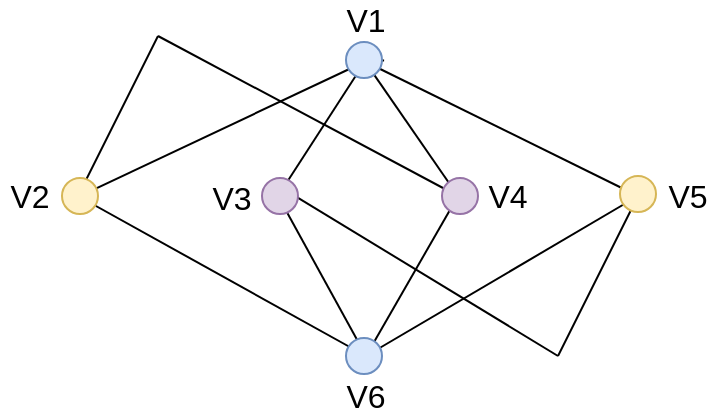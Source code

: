 <mxfile version="21.6.5" type="github">
  <diagram name="Halaman-1" id="5-k7iXP6f-4mmintgY8N">
    <mxGraphModel dx="733" dy="445" grid="1" gridSize="10" guides="1" tooltips="1" connect="1" arrows="1" fold="1" page="0" pageScale="1" pageWidth="1920" pageHeight="1200" math="0" shadow="0">
      <root>
        <mxCell id="0" />
        <mxCell id="1" parent="0" />
        <mxCell id="2N-sbrwSspnU4C0HlDTn-1" value="" style="shape=waypoint;sketch=0;fillStyle=solid;size=6;pointerEvents=1;points=[];fillColor=#dae8fc;resizable=0;rotatable=0;perimeter=centerPerimeter;snapToPoint=1;fontSize=16;strokeColor=#6c8ebf;strokeWidth=5;" vertex="1" parent="1">
          <mxGeometry x="214" y="202" width="20" height="20" as="geometry" />
        </mxCell>
        <mxCell id="2N-sbrwSspnU4C0HlDTn-38" value="" style="endArrow=none;html=1;rounded=0;fontSize=12;startSize=8;endSize=8;curved=1;" edge="1" parent="1" source="2N-sbrwSspnU4C0HlDTn-77">
          <mxGeometry width="50" height="50" relative="1" as="geometry">
            <mxPoint x="80" y="280" as="sourcePoint" />
            <mxPoint x="221" y="214" as="targetPoint" />
          </mxGeometry>
        </mxCell>
        <mxCell id="2N-sbrwSspnU4C0HlDTn-39" value="" style="endArrow=none;html=1;rounded=0;fontSize=12;startSize=8;endSize=8;curved=1;" edge="1" parent="1">
          <mxGeometry width="50" height="50" relative="1" as="geometry">
            <mxPoint x="226" y="214" as="sourcePoint" />
            <mxPoint x="360" y="280" as="targetPoint" />
          </mxGeometry>
        </mxCell>
        <mxCell id="2N-sbrwSspnU4C0HlDTn-41" value="" style="shape=waypoint;sketch=0;fillStyle=solid;size=6;pointerEvents=1;points=[];fillColor=#dae8fc;resizable=0;rotatable=0;perimeter=centerPerimeter;snapToPoint=1;fontSize=16;strokeColor=#6c8ebf;strokeWidth=5;" vertex="1" parent="1">
          <mxGeometry x="214" y="350" width="20" height="20" as="geometry" />
        </mxCell>
        <mxCell id="2N-sbrwSspnU4C0HlDTn-42" value="" style="endArrow=none;html=1;rounded=0;fontSize=12;startSize=8;endSize=8;curved=1;exitDx=0;exitDy=0;exitPerimeter=0;" edge="1" parent="1" source="2N-sbrwSspnU4C0HlDTn-46">
          <mxGeometry width="50" height="50" relative="1" as="geometry">
            <mxPoint x="220" y="400" as="sourcePoint" />
            <mxPoint x="360" y="280" as="targetPoint" />
          </mxGeometry>
        </mxCell>
        <mxCell id="2N-sbrwSspnU4C0HlDTn-43" value="" style="endArrow=none;html=1;rounded=0;fontSize=12;startSize=8;endSize=8;curved=1;" edge="1" parent="1" source="2N-sbrwSspnU4C0HlDTn-44">
          <mxGeometry width="50" height="50" relative="1" as="geometry">
            <mxPoint x="30" y="330" as="sourcePoint" />
            <mxPoint x="80" y="280" as="targetPoint" />
          </mxGeometry>
        </mxCell>
        <mxCell id="2N-sbrwSspnU4C0HlDTn-45" value="" style="endArrow=none;html=1;rounded=0;fontSize=12;startSize=8;endSize=8;curved=1;" edge="1" parent="1" source="2N-sbrwSspnU4C0HlDTn-41" target="2N-sbrwSspnU4C0HlDTn-44">
          <mxGeometry width="50" height="50" relative="1" as="geometry">
            <mxPoint x="224" y="360" as="sourcePoint" />
            <mxPoint x="80" y="280" as="targetPoint" />
          </mxGeometry>
        </mxCell>
        <mxCell id="2N-sbrwSspnU4C0HlDTn-44" value="" style="shape=waypoint;sketch=0;fillStyle=solid;size=6;pointerEvents=1;points=[];fillColor=none;resizable=0;rotatable=0;perimeter=centerPerimeter;snapToPoint=1;fontSize=16;" vertex="1" parent="1">
          <mxGeometry x="70" y="270" width="20" height="20" as="geometry" />
        </mxCell>
        <mxCell id="2N-sbrwSspnU4C0HlDTn-47" value="" style="endArrow=none;html=1;rounded=0;fontSize=12;startSize=8;endSize=8;curved=1;exitX=0.567;exitY=0.308;exitDx=0;exitDy=0;exitPerimeter=0;" edge="1" parent="1" source="2N-sbrwSspnU4C0HlDTn-41" target="2N-sbrwSspnU4C0HlDTn-46">
          <mxGeometry width="50" height="50" relative="1" as="geometry">
            <mxPoint x="224" y="360" as="sourcePoint" />
            <mxPoint x="360" y="280" as="targetPoint" />
          </mxGeometry>
        </mxCell>
        <mxCell id="2N-sbrwSspnU4C0HlDTn-46" value="" style="shape=waypoint;sketch=0;fillStyle=solid;size=6;pointerEvents=1;points=[];fillColor=none;resizable=0;rotatable=0;perimeter=centerPerimeter;snapToPoint=1;fontSize=16;" vertex="1" parent="1">
          <mxGeometry x="350" y="270" width="20" height="20" as="geometry" />
        </mxCell>
        <mxCell id="2N-sbrwSspnU4C0HlDTn-49" value="" style="shape=waypoint;sketch=0;fillStyle=solid;size=6;pointerEvents=1;points=[];fillColor=none;resizable=0;rotatable=0;perimeter=centerPerimeter;snapToPoint=1;fontSize=16;" vertex="1" parent="1">
          <mxGeometry x="170" y="270" width="20" height="20" as="geometry" />
        </mxCell>
        <mxCell id="2N-sbrwSspnU4C0HlDTn-50" value="" style="shape=waypoint;sketch=0;fillStyle=solid;size=6;pointerEvents=1;points=[];fillColor=none;resizable=0;rotatable=0;perimeter=centerPerimeter;snapToPoint=1;fontSize=16;" vertex="1" parent="1">
          <mxGeometry x="260" y="270" width="20" height="20" as="geometry" />
        </mxCell>
        <mxCell id="2N-sbrwSspnU4C0HlDTn-51" value="" style="endArrow=none;html=1;rounded=0;fontSize=12;startSize=8;endSize=8;curved=1;exitX=0.725;exitY=1.142;exitDx=0;exitDy=0;exitPerimeter=0;entryX=0.4;entryY=0.292;entryDx=0;entryDy=0;entryPerimeter=0;" edge="1" parent="1" source="2N-sbrwSspnU4C0HlDTn-49" target="2N-sbrwSspnU4C0HlDTn-1">
          <mxGeometry width="50" height="50" relative="1" as="geometry">
            <mxPoint x="180" y="260" as="sourcePoint" />
            <mxPoint x="230" y="210" as="targetPoint" />
          </mxGeometry>
        </mxCell>
        <mxCell id="2N-sbrwSspnU4C0HlDTn-52" value="" style="endArrow=none;html=1;rounded=0;fontSize=12;startSize=8;endSize=8;curved=1;exitX=1.058;exitY=0.517;exitDx=0;exitDy=0;exitPerimeter=0;" edge="1" parent="1" source="2N-sbrwSspnU4C0HlDTn-69" target="2N-sbrwSspnU4C0HlDTn-1">
          <mxGeometry width="50" height="50" relative="1" as="geometry">
            <mxPoint x="190" y="290" as="sourcePoint" />
            <mxPoint x="234" y="222" as="targetPoint" />
          </mxGeometry>
        </mxCell>
        <mxCell id="2N-sbrwSspnU4C0HlDTn-53" value="" style="endArrow=none;html=1;rounded=0;fontSize=12;startSize=8;endSize=8;curved=1;exitX=0.525;exitY=0.142;exitDx=0;exitDy=0;exitPerimeter=0;" edge="1" parent="1" source="2N-sbrwSspnU4C0HlDTn-41" target="2N-sbrwSspnU4C0HlDTn-49">
          <mxGeometry width="50" height="50" relative="1" as="geometry">
            <mxPoint x="200" y="300" as="sourcePoint" />
            <mxPoint x="244" y="232" as="targetPoint" />
          </mxGeometry>
        </mxCell>
        <mxCell id="2N-sbrwSspnU4C0HlDTn-54" value="" style="endArrow=none;html=1;rounded=0;fontSize=12;startSize=8;endSize=8;curved=1;exitX=0.733;exitY=0.308;exitDx=0;exitDy=0;exitPerimeter=0;" edge="1" parent="1" source="2N-sbrwSspnU4C0HlDTn-41" target="2N-sbrwSspnU4C0HlDTn-50">
          <mxGeometry width="50" height="50" relative="1" as="geometry">
            <mxPoint x="210" y="310" as="sourcePoint" />
            <mxPoint x="254" y="242" as="targetPoint" />
          </mxGeometry>
        </mxCell>
        <mxCell id="2N-sbrwSspnU4C0HlDTn-55" value="" style="endArrow=none;html=1;rounded=0;fontSize=12;startSize=8;endSize=8;curved=1;entryX=0.808;entryY=0.433;entryDx=0;entryDy=0;entryPerimeter=0;" edge="1" parent="1" source="2N-sbrwSspnU4C0HlDTn-72" target="2N-sbrwSspnU4C0HlDTn-49">
          <mxGeometry width="50" height="50" relative="1" as="geometry">
            <mxPoint x="320" y="360" as="sourcePoint" />
            <mxPoint x="180" y="280" as="targetPoint" />
          </mxGeometry>
        </mxCell>
        <mxCell id="2N-sbrwSspnU4C0HlDTn-56" value="" style="endArrow=none;html=1;rounded=0;fontSize=12;startSize=8;endSize=8;curved=1;" edge="1" parent="1" target="2N-sbrwSspnU4C0HlDTn-46">
          <mxGeometry width="50" height="50" relative="1" as="geometry">
            <mxPoint x="320" y="360" as="sourcePoint" />
            <mxPoint x="370" y="310" as="targetPoint" />
          </mxGeometry>
        </mxCell>
        <mxCell id="2N-sbrwSspnU4C0HlDTn-57" value="" style="endArrow=none;html=1;rounded=0;fontSize=12;startSize=8;endSize=8;curved=1;entryX=1.142;entryY=0.35;entryDx=0;entryDy=0;entryPerimeter=0;" edge="1" parent="1" target="2N-sbrwSspnU4C0HlDTn-50">
          <mxGeometry width="50" height="50" relative="1" as="geometry">
            <mxPoint x="120" y="200" as="sourcePoint" />
            <mxPoint x="120" y="200" as="targetPoint" />
          </mxGeometry>
        </mxCell>
        <mxCell id="2N-sbrwSspnU4C0HlDTn-58" value="" style="endArrow=none;html=1;rounded=0;fontSize=12;startSize=8;endSize=8;curved=1;" edge="1" parent="1">
          <mxGeometry width="50" height="50" relative="1" as="geometry">
            <mxPoint x="80" y="280" as="sourcePoint" />
            <mxPoint x="120" y="200" as="targetPoint" />
          </mxGeometry>
        </mxCell>
        <mxCell id="2N-sbrwSspnU4C0HlDTn-59" value="V1" style="text;strokeColor=none;fillColor=none;html=1;align=center;verticalAlign=middle;whiteSpace=wrap;rounded=0;fontSize=16;" vertex="1" parent="1">
          <mxGeometry x="209" y="182" width="30" height="20" as="geometry" />
        </mxCell>
        <mxCell id="2N-sbrwSspnU4C0HlDTn-60" value="V6" style="text;strokeColor=none;fillColor=none;html=1;align=center;verticalAlign=middle;whiteSpace=wrap;rounded=0;fontSize=16;" vertex="1" parent="1">
          <mxGeometry x="209" y="370" width="30" height="20" as="geometry" />
        </mxCell>
        <mxCell id="2N-sbrwSspnU4C0HlDTn-61" value="V2" style="text;strokeColor=none;fillColor=none;html=1;align=center;verticalAlign=middle;whiteSpace=wrap;rounded=0;fontSize=16;" vertex="1" parent="1">
          <mxGeometry x="41" y="270" width="30" height="20" as="geometry" />
        </mxCell>
        <mxCell id="2N-sbrwSspnU4C0HlDTn-62" value="V5" style="text;strokeColor=none;fillColor=none;html=1;align=center;verticalAlign=middle;whiteSpace=wrap;rounded=0;fontSize=16;" vertex="1" parent="1">
          <mxGeometry x="370" y="270" width="30" height="20" as="geometry" />
        </mxCell>
        <mxCell id="2N-sbrwSspnU4C0HlDTn-63" value="V3" style="text;strokeColor=none;fillColor=none;html=1;align=center;verticalAlign=middle;whiteSpace=wrap;rounded=0;fontSize=16;" vertex="1" parent="1">
          <mxGeometry x="142" y="271" width="30" height="20" as="geometry" />
        </mxCell>
        <mxCell id="2N-sbrwSspnU4C0HlDTn-64" value="V4" style="text;strokeColor=none;fillColor=none;html=1;align=center;verticalAlign=middle;whiteSpace=wrap;rounded=0;fontSize=16;" vertex="1" parent="1">
          <mxGeometry x="280" y="270" width="30" height="20" as="geometry" />
        </mxCell>
        <mxCell id="2N-sbrwSspnU4C0HlDTn-70" value="" style="endArrow=none;html=1;rounded=0;fontSize=12;startSize=8;endSize=8;curved=1;exitX=1.058;exitY=0.517;exitDx=0;exitDy=0;exitPerimeter=0;" edge="1" parent="1" source="2N-sbrwSspnU4C0HlDTn-50" target="2N-sbrwSspnU4C0HlDTn-69">
          <mxGeometry width="50" height="50" relative="1" as="geometry">
            <mxPoint x="270" y="280" as="sourcePoint" />
            <mxPoint x="224" y="212" as="targetPoint" />
          </mxGeometry>
        </mxCell>
        <mxCell id="2N-sbrwSspnU4C0HlDTn-69" value="" style="ellipse;whiteSpace=wrap;html=1;aspect=fixed;fontSize=16;fillColor=#dae8fc;strokeColor=#6c8ebf;" vertex="1" parent="1">
          <mxGeometry x="214" y="203" width="18" height="18" as="geometry" />
        </mxCell>
        <mxCell id="2N-sbrwSspnU4C0HlDTn-71" value="" style="ellipse;whiteSpace=wrap;html=1;aspect=fixed;fontSize=16;fillColor=#dae8fc;strokeColor=#6c8ebf;" vertex="1" parent="1">
          <mxGeometry x="214" y="351" width="18" height="18" as="geometry" />
        </mxCell>
        <mxCell id="2N-sbrwSspnU4C0HlDTn-74" value="" style="endArrow=none;html=1;rounded=0;fontSize=12;startSize=8;endSize=8;curved=1;entryX=0.808;entryY=0.433;entryDx=0;entryDy=0;entryPerimeter=0;" edge="1" parent="1" target="2N-sbrwSspnU4C0HlDTn-72">
          <mxGeometry width="50" height="50" relative="1" as="geometry">
            <mxPoint x="320" y="360" as="sourcePoint" />
            <mxPoint x="180" y="280" as="targetPoint" />
          </mxGeometry>
        </mxCell>
        <mxCell id="2N-sbrwSspnU4C0HlDTn-72" value="" style="ellipse;whiteSpace=wrap;html=1;aspect=fixed;fontSize=16;fillColor=#e1d5e7;strokeColor=#9673a6;" vertex="1" parent="1">
          <mxGeometry x="172" y="271" width="18" height="18" as="geometry" />
        </mxCell>
        <mxCell id="2N-sbrwSspnU4C0HlDTn-75" value="" style="ellipse;whiteSpace=wrap;html=1;aspect=fixed;fontSize=16;fillColor=#e1d5e7;strokeColor=#9673a6;" vertex="1" parent="1">
          <mxGeometry x="262" y="271" width="18" height="18" as="geometry" />
        </mxCell>
        <mxCell id="2N-sbrwSspnU4C0HlDTn-76" value="" style="ellipse;whiteSpace=wrap;html=1;aspect=fixed;fontSize=16;fillColor=#fff2cc;strokeColor=#d6b656;" vertex="1" parent="1">
          <mxGeometry x="351" y="270" width="18" height="18" as="geometry" />
        </mxCell>
        <mxCell id="2N-sbrwSspnU4C0HlDTn-78" value="" style="endArrow=none;html=1;rounded=0;fontSize=12;startSize=8;endSize=8;curved=1;" edge="1" parent="1" target="2N-sbrwSspnU4C0HlDTn-77">
          <mxGeometry width="50" height="50" relative="1" as="geometry">
            <mxPoint x="80" y="280" as="sourcePoint" />
            <mxPoint x="221" y="214" as="targetPoint" />
          </mxGeometry>
        </mxCell>
        <mxCell id="2N-sbrwSspnU4C0HlDTn-77" value="" style="ellipse;whiteSpace=wrap;html=1;aspect=fixed;fontSize=16;fillColor=#fff2cc;strokeColor=#d6b656;" vertex="1" parent="1">
          <mxGeometry x="72" y="271" width="18" height="18" as="geometry" />
        </mxCell>
      </root>
    </mxGraphModel>
  </diagram>
</mxfile>

